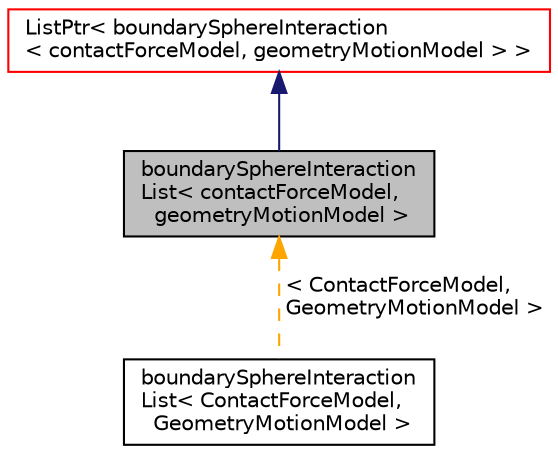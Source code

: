 digraph "boundarySphereInteractionList&lt; contactForceModel, geometryMotionModel &gt;"
{
 // LATEX_PDF_SIZE
  edge [fontname="Helvetica",fontsize="10",labelfontname="Helvetica",labelfontsize="10"];
  node [fontname="Helvetica",fontsize="10",shape=record];
  Node1 [label="boundarySphereInteraction\lList\< contactForceModel,\l geometryMotionModel \>",height=0.2,width=0.4,color="black", fillcolor="grey75", style="filled", fontcolor="black",tooltip=" "];
  Node2 -> Node1 [dir="back",color="midnightblue",fontsize="10",style="solid",fontname="Helvetica"];
  Node2 [label="ListPtr\< boundarySphereInteraction\l\< contactForceModel, geometryMotionModel \> \>",height=0.2,width=0.4,color="red", fillcolor="white", style="filled",URL="$classpFlow_1_1ListPtr.html",tooltip=" "];
  Node1 -> Node4 [dir="back",color="orange",fontsize="10",style="dashed",label=" \< ContactForceModel,\l GeometryMotionModel \>" ,fontname="Helvetica"];
  Node4 [label="boundarySphereInteraction\lList\< ContactForceModel,\l GeometryMotionModel \>",height=0.2,width=0.4,color="black", fillcolor="white", style="filled",URL="$classpFlow_1_1boundarySphereInteractionList.html",tooltip=" "];
}
